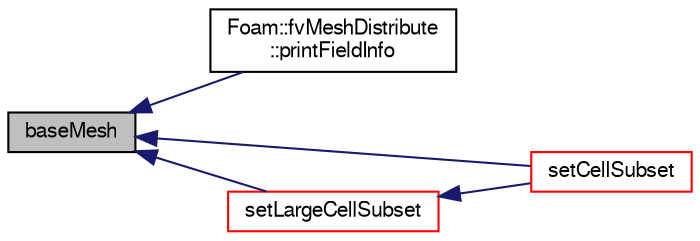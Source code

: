 digraph "baseMesh"
{
  bgcolor="transparent";
  edge [fontname="FreeSans",fontsize="10",labelfontname="FreeSans",labelfontsize="10"];
  node [fontname="FreeSans",fontsize="10",shape=record];
  rankdir="LR";
  Node819 [label="baseMesh",height=0.2,width=0.4,color="black", fillcolor="grey75", style="filled", fontcolor="black"];
  Node819 -> Node820 [dir="back",color="midnightblue",fontsize="10",style="solid",fontname="FreeSans"];
  Node820 [label="Foam::fvMeshDistribute\l::printFieldInfo",height=0.2,width=0.4,color="black",URL="$a21454.html#ac01a969a7e9466cbdca2475c4c0bd9c2",tooltip="Print some field info. "];
  Node819 -> Node821 [dir="back",color="midnightblue",fontsize="10",style="solid",fontname="FreeSans"];
  Node821 [label="setCellSubset",height=0.2,width=0.4,color="red",URL="$a22790.html#a7007bf1daafcf75caa93fdb67143236e",tooltip="Set the subset. Create \"oldInternalFaces\" patch for exposed. "];
  Node819 -> Node823 [dir="back",color="midnightblue",fontsize="10",style="solid",fontname="FreeSans"];
  Node823 [label="setLargeCellSubset",height=0.2,width=0.4,color="red",URL="$a22790.html#aa5aecd31ebb23c10811eb60949808165",tooltip="Set the subset from all cells with region == currentRegion. "];
  Node823 -> Node821 [dir="back",color="midnightblue",fontsize="10",style="solid",fontname="FreeSans"];
}
